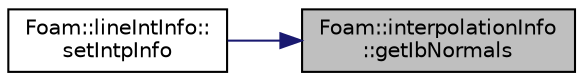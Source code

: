 digraph "Foam::interpolationInfo::getIbNormals"
{
 // LATEX_PDF_SIZE
  edge [fontname="Helvetica",fontsize="10",labelfontname="Helvetica",labelfontsize="10"];
  node [fontname="Helvetica",fontsize="10",shape=record];
  rankdir="RL";
  Node1 [label="Foam::interpolationInfo\l::getIbNormals",height=0.2,width=0.4,color="black", fillcolor="grey75", style="filled", fontcolor="black",tooltip=" "];
  Node1 -> Node2 [dir="back",color="midnightblue",fontsize="10",style="solid"];
  Node2 [label="Foam::lineIntInfo::\lsetIntpInfo",height=0.2,width=0.4,color="black", fillcolor="white", style="filled",URL="$classFoam_1_1lineIntInfo.html#a64df514eb61f65de409b7727463831e6",tooltip=" "];
}
